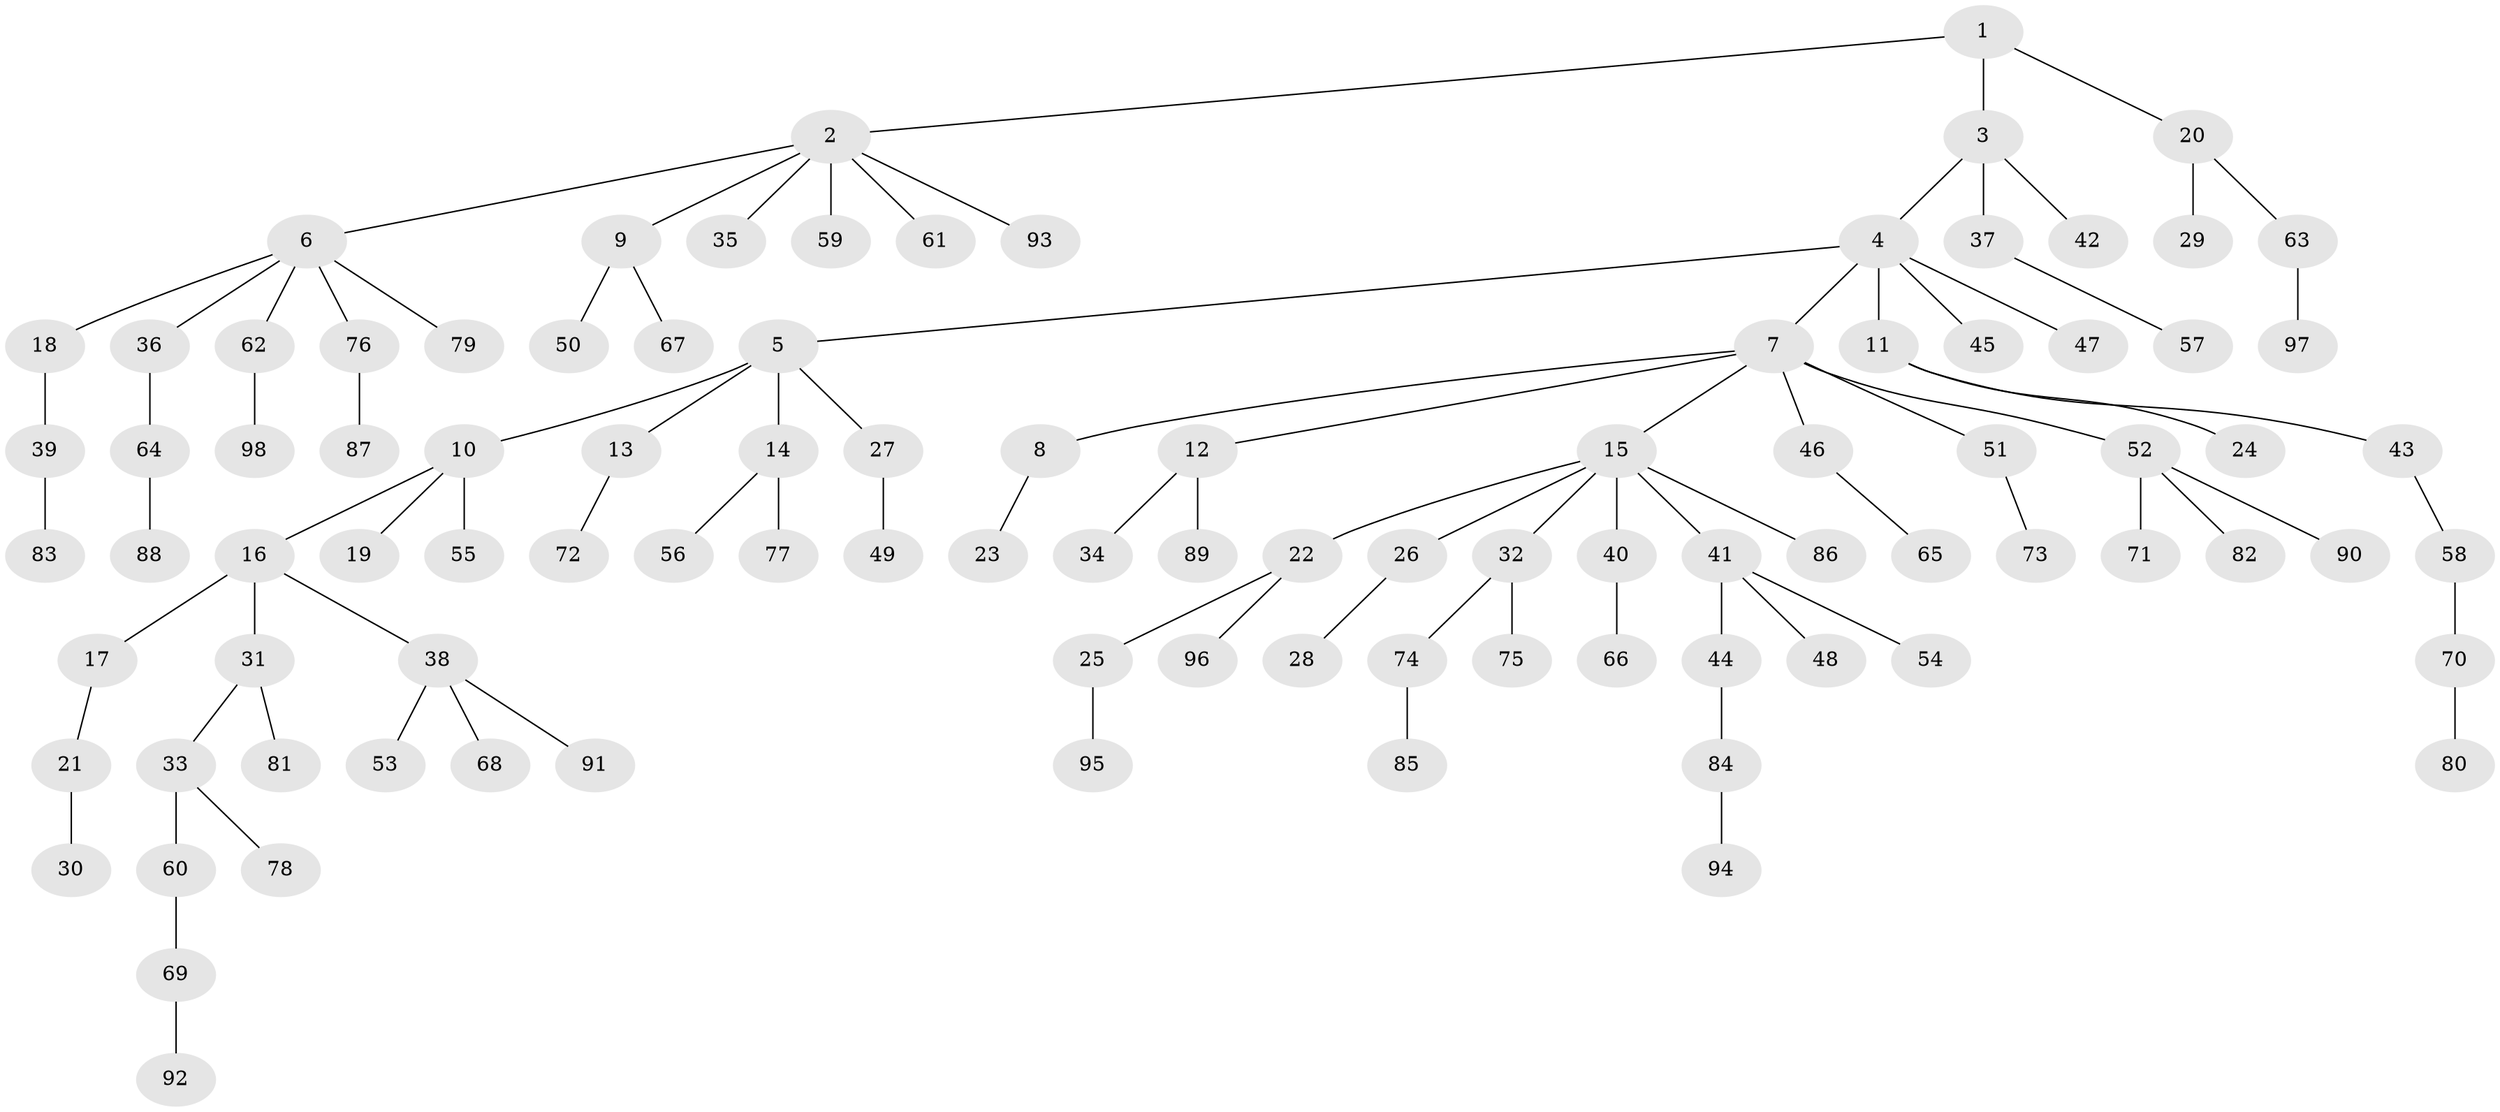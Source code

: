 // Generated by graph-tools (version 1.1) at 2025/26/03/09/25 03:26:27]
// undirected, 98 vertices, 97 edges
graph export_dot {
graph [start="1"]
  node [color=gray90,style=filled];
  1;
  2;
  3;
  4;
  5;
  6;
  7;
  8;
  9;
  10;
  11;
  12;
  13;
  14;
  15;
  16;
  17;
  18;
  19;
  20;
  21;
  22;
  23;
  24;
  25;
  26;
  27;
  28;
  29;
  30;
  31;
  32;
  33;
  34;
  35;
  36;
  37;
  38;
  39;
  40;
  41;
  42;
  43;
  44;
  45;
  46;
  47;
  48;
  49;
  50;
  51;
  52;
  53;
  54;
  55;
  56;
  57;
  58;
  59;
  60;
  61;
  62;
  63;
  64;
  65;
  66;
  67;
  68;
  69;
  70;
  71;
  72;
  73;
  74;
  75;
  76;
  77;
  78;
  79;
  80;
  81;
  82;
  83;
  84;
  85;
  86;
  87;
  88;
  89;
  90;
  91;
  92;
  93;
  94;
  95;
  96;
  97;
  98;
  1 -- 2;
  1 -- 3;
  1 -- 20;
  2 -- 6;
  2 -- 9;
  2 -- 35;
  2 -- 59;
  2 -- 61;
  2 -- 93;
  3 -- 4;
  3 -- 37;
  3 -- 42;
  4 -- 5;
  4 -- 7;
  4 -- 11;
  4 -- 45;
  4 -- 47;
  5 -- 10;
  5 -- 13;
  5 -- 14;
  5 -- 27;
  6 -- 18;
  6 -- 36;
  6 -- 62;
  6 -- 76;
  6 -- 79;
  7 -- 8;
  7 -- 12;
  7 -- 15;
  7 -- 46;
  7 -- 51;
  7 -- 52;
  8 -- 23;
  9 -- 50;
  9 -- 67;
  10 -- 16;
  10 -- 19;
  10 -- 55;
  11 -- 24;
  11 -- 43;
  12 -- 34;
  12 -- 89;
  13 -- 72;
  14 -- 56;
  14 -- 77;
  15 -- 22;
  15 -- 26;
  15 -- 32;
  15 -- 40;
  15 -- 41;
  15 -- 86;
  16 -- 17;
  16 -- 31;
  16 -- 38;
  17 -- 21;
  18 -- 39;
  20 -- 29;
  20 -- 63;
  21 -- 30;
  22 -- 25;
  22 -- 96;
  25 -- 95;
  26 -- 28;
  27 -- 49;
  31 -- 33;
  31 -- 81;
  32 -- 74;
  32 -- 75;
  33 -- 60;
  33 -- 78;
  36 -- 64;
  37 -- 57;
  38 -- 53;
  38 -- 68;
  38 -- 91;
  39 -- 83;
  40 -- 66;
  41 -- 44;
  41 -- 48;
  41 -- 54;
  43 -- 58;
  44 -- 84;
  46 -- 65;
  51 -- 73;
  52 -- 71;
  52 -- 82;
  52 -- 90;
  58 -- 70;
  60 -- 69;
  62 -- 98;
  63 -- 97;
  64 -- 88;
  69 -- 92;
  70 -- 80;
  74 -- 85;
  76 -- 87;
  84 -- 94;
}
